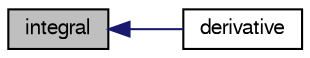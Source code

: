 digraph "integral"
{
  bgcolor="transparent";
  edge [fontname="FreeSans",fontsize="10",labelfontname="FreeSans",labelfontsize="10"];
  node [fontname="FreeSans",fontsize="10",shape=record];
  rankdir="LR";
  Node121 [label="integral",height=0.2,width=0.4,color="black", fillcolor="grey75", style="filled", fontcolor="black"];
  Node121 -> Node122 [dir="back",color="midnightblue",fontsize="10",style="solid",fontname="FreeSans"];
  Node122 [label="derivative",height=0.2,width=0.4,color="black",URL="$a27682.html#a897117164975b6e36c1cec261df710c8",tooltip="Return derivative of the polynomial at the given x. "];
}
